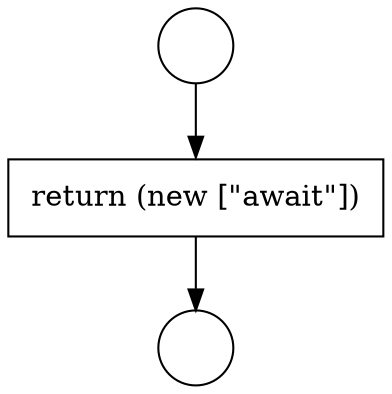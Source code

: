 digraph {
  node3102 [shape=circle label=" " color="black" fillcolor="white" style=filled]
  node3104 [shape=none, margin=0, label=<<font color="black">
    <table border="0" cellborder="1" cellspacing="0" cellpadding="10">
      <tr><td align="left">return (new [&quot;await&quot;])</td></tr>
    </table>
  </font>> color="black" fillcolor="white" style=filled]
  node3103 [shape=circle label=" " color="black" fillcolor="white" style=filled]
  node3102 -> node3104 [ color="black"]
  node3104 -> node3103 [ color="black"]
}
